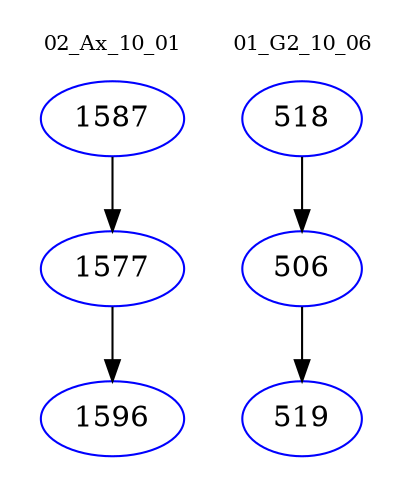 digraph{
subgraph cluster_0 {
color = white
label = "02_Ax_10_01";
fontsize=10;
T0_1587 [label="1587", color="blue"]
T0_1587 -> T0_1577 [color="black"]
T0_1577 [label="1577", color="blue"]
T0_1577 -> T0_1596 [color="black"]
T0_1596 [label="1596", color="blue"]
}
subgraph cluster_1 {
color = white
label = "01_G2_10_06";
fontsize=10;
T1_518 [label="518", color="blue"]
T1_518 -> T1_506 [color="black"]
T1_506 [label="506", color="blue"]
T1_506 -> T1_519 [color="black"]
T1_519 [label="519", color="blue"]
}
}
